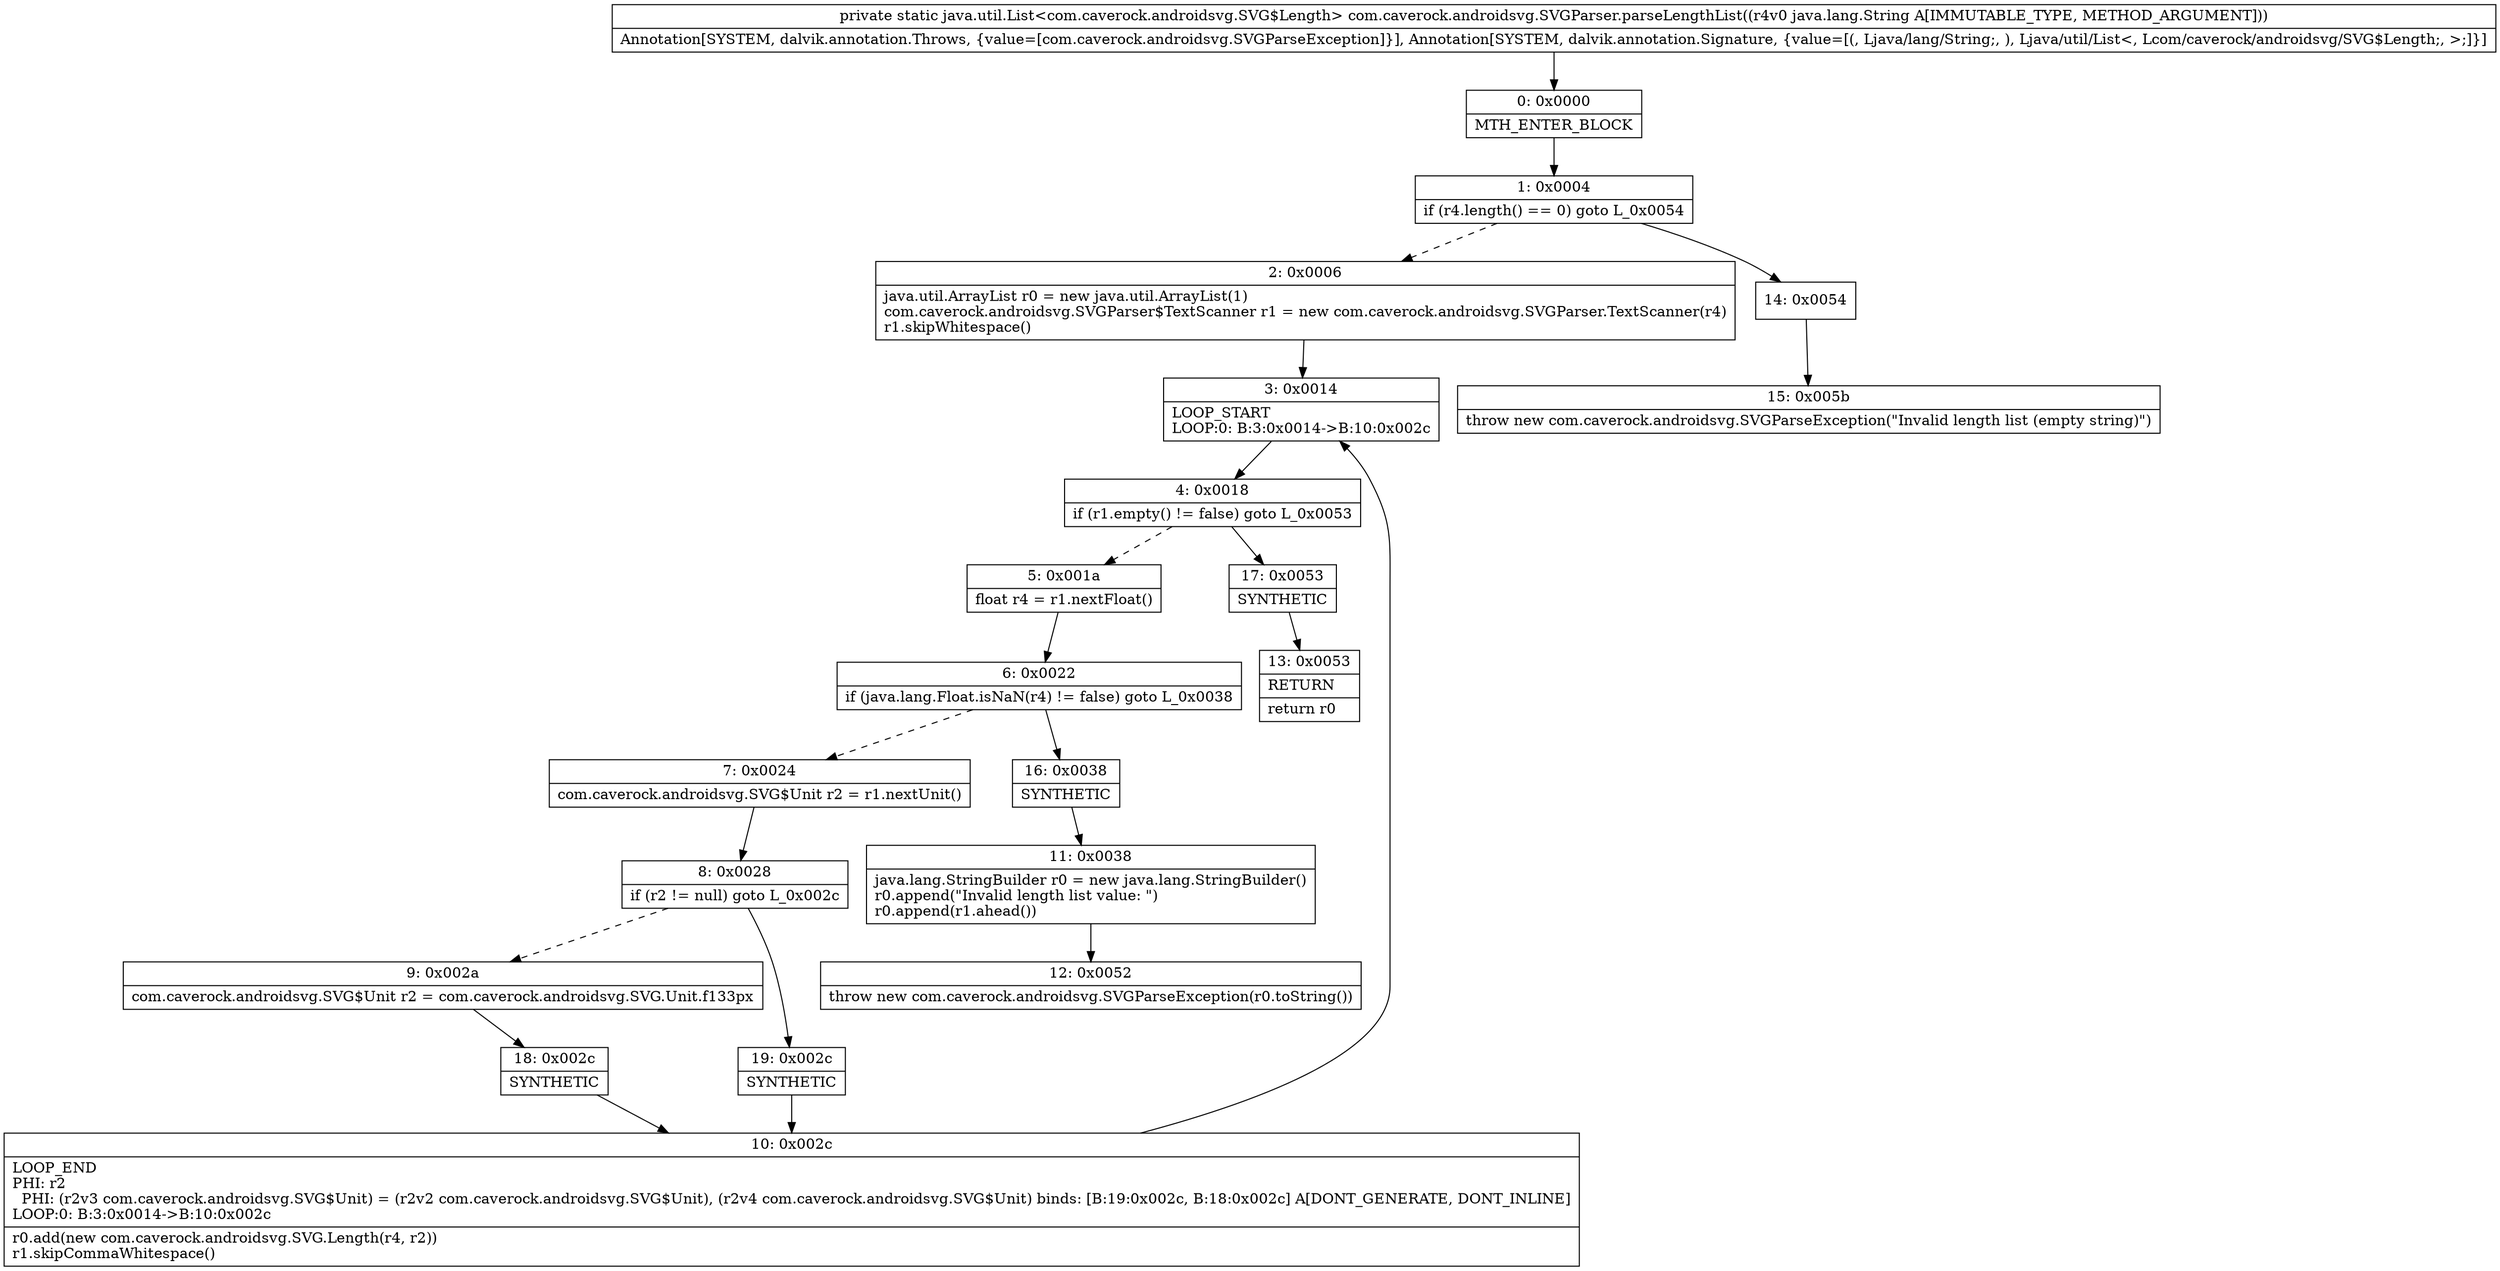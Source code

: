 digraph "CFG forcom.caverock.androidsvg.SVGParser.parseLengthList(Ljava\/lang\/String;)Ljava\/util\/List;" {
Node_0 [shape=record,label="{0\:\ 0x0000|MTH_ENTER_BLOCK\l}"];
Node_1 [shape=record,label="{1\:\ 0x0004|if (r4.length() == 0) goto L_0x0054\l}"];
Node_2 [shape=record,label="{2\:\ 0x0006|java.util.ArrayList r0 = new java.util.ArrayList(1)\lcom.caverock.androidsvg.SVGParser$TextScanner r1 = new com.caverock.androidsvg.SVGParser.TextScanner(r4)\lr1.skipWhitespace()\l}"];
Node_3 [shape=record,label="{3\:\ 0x0014|LOOP_START\lLOOP:0: B:3:0x0014\-\>B:10:0x002c\l}"];
Node_4 [shape=record,label="{4\:\ 0x0018|if (r1.empty() != false) goto L_0x0053\l}"];
Node_5 [shape=record,label="{5\:\ 0x001a|float r4 = r1.nextFloat()\l}"];
Node_6 [shape=record,label="{6\:\ 0x0022|if (java.lang.Float.isNaN(r4) != false) goto L_0x0038\l}"];
Node_7 [shape=record,label="{7\:\ 0x0024|com.caverock.androidsvg.SVG$Unit r2 = r1.nextUnit()\l}"];
Node_8 [shape=record,label="{8\:\ 0x0028|if (r2 != null) goto L_0x002c\l}"];
Node_9 [shape=record,label="{9\:\ 0x002a|com.caverock.androidsvg.SVG$Unit r2 = com.caverock.androidsvg.SVG.Unit.f133px\l}"];
Node_10 [shape=record,label="{10\:\ 0x002c|LOOP_END\lPHI: r2 \l  PHI: (r2v3 com.caverock.androidsvg.SVG$Unit) = (r2v2 com.caverock.androidsvg.SVG$Unit), (r2v4 com.caverock.androidsvg.SVG$Unit) binds: [B:19:0x002c, B:18:0x002c] A[DONT_GENERATE, DONT_INLINE]\lLOOP:0: B:3:0x0014\-\>B:10:0x002c\l|r0.add(new com.caverock.androidsvg.SVG.Length(r4, r2))\lr1.skipCommaWhitespace()\l}"];
Node_11 [shape=record,label="{11\:\ 0x0038|java.lang.StringBuilder r0 = new java.lang.StringBuilder()\lr0.append(\"Invalid length list value: \")\lr0.append(r1.ahead())\l}"];
Node_12 [shape=record,label="{12\:\ 0x0052|throw new com.caverock.androidsvg.SVGParseException(r0.toString())\l}"];
Node_13 [shape=record,label="{13\:\ 0x0053|RETURN\l|return r0\l}"];
Node_14 [shape=record,label="{14\:\ 0x0054}"];
Node_15 [shape=record,label="{15\:\ 0x005b|throw new com.caverock.androidsvg.SVGParseException(\"Invalid length list (empty string)\")\l}"];
Node_16 [shape=record,label="{16\:\ 0x0038|SYNTHETIC\l}"];
Node_17 [shape=record,label="{17\:\ 0x0053|SYNTHETIC\l}"];
Node_18 [shape=record,label="{18\:\ 0x002c|SYNTHETIC\l}"];
Node_19 [shape=record,label="{19\:\ 0x002c|SYNTHETIC\l}"];
MethodNode[shape=record,label="{private static java.util.List\<com.caverock.androidsvg.SVG$Length\> com.caverock.androidsvg.SVGParser.parseLengthList((r4v0 java.lang.String A[IMMUTABLE_TYPE, METHOD_ARGUMENT]))  | Annotation[SYSTEM, dalvik.annotation.Throws, \{value=[com.caverock.androidsvg.SVGParseException]\}], Annotation[SYSTEM, dalvik.annotation.Signature, \{value=[(, Ljava\/lang\/String;, ), Ljava\/util\/List\<, Lcom\/caverock\/androidsvg\/SVG$Length;, \>;]\}]\l}"];
MethodNode -> Node_0;
Node_0 -> Node_1;
Node_1 -> Node_2[style=dashed];
Node_1 -> Node_14;
Node_2 -> Node_3;
Node_3 -> Node_4;
Node_4 -> Node_5[style=dashed];
Node_4 -> Node_17;
Node_5 -> Node_6;
Node_6 -> Node_7[style=dashed];
Node_6 -> Node_16;
Node_7 -> Node_8;
Node_8 -> Node_9[style=dashed];
Node_8 -> Node_19;
Node_9 -> Node_18;
Node_10 -> Node_3;
Node_11 -> Node_12;
Node_14 -> Node_15;
Node_16 -> Node_11;
Node_17 -> Node_13;
Node_18 -> Node_10;
Node_19 -> Node_10;
}

